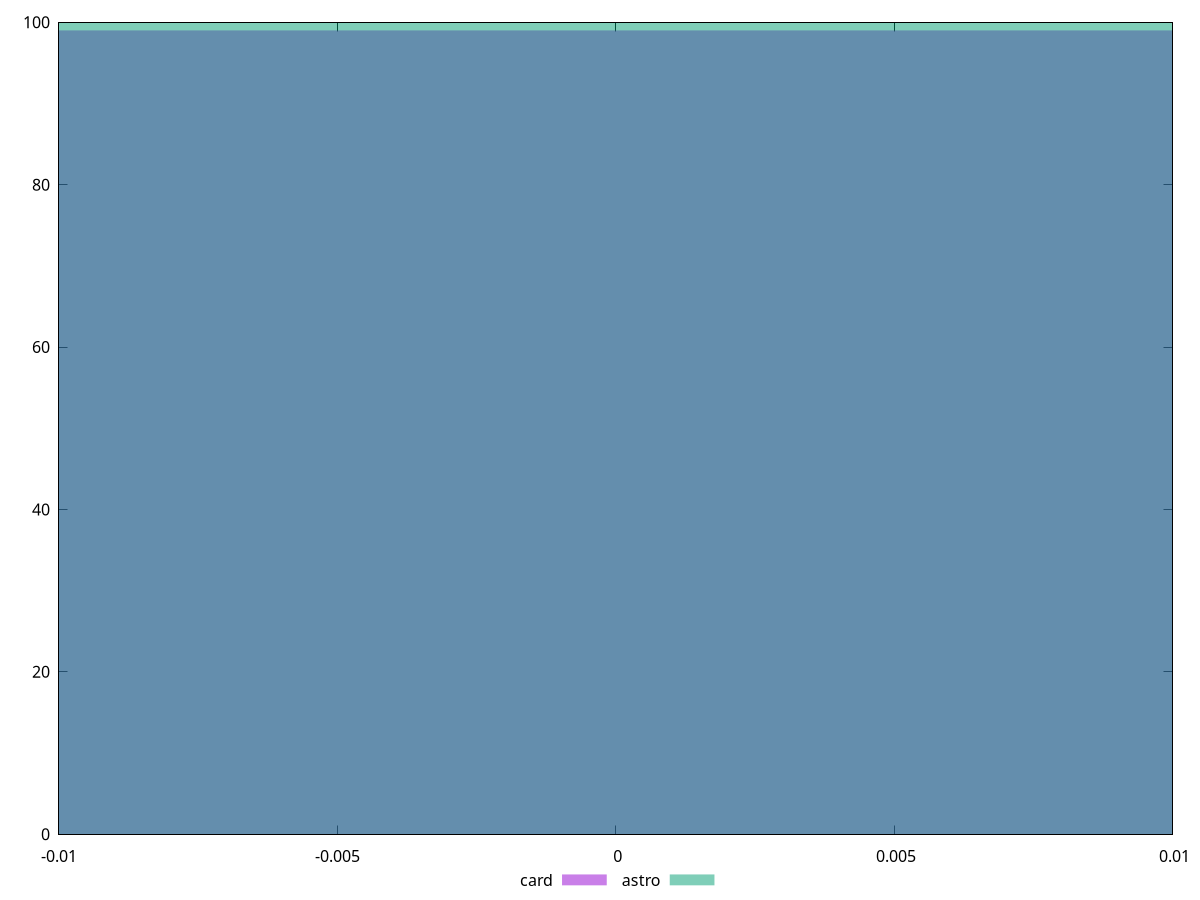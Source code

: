 reset

$card <<EOF
0 99
EOF

$astro <<EOF
0 100
EOF

set key outside below
set boxwidth 0.1
set xrange [-0.01:0.01]
set yrange [0:100]
set trange [0:100]
set style fill transparent solid 0.5 noborder
set terminal svg size 640, 500 enhanced background rgb 'white'
set output "reports/report_00030_2021-02-24T20-42-31.540Z/duplicated-javascript/comparison/histogram/2_vs_3.svg"

plot $card title "card" with boxes, \
     $astro title "astro" with boxes

reset
